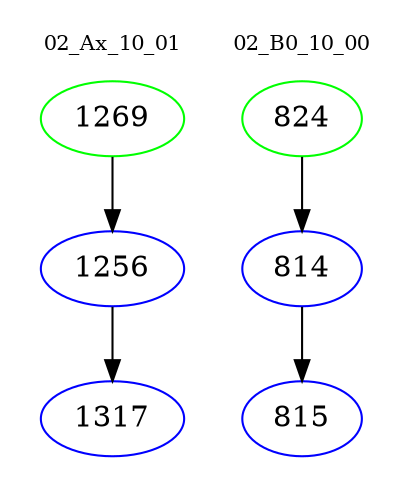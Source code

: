 digraph{
subgraph cluster_0 {
color = white
label = "02_Ax_10_01";
fontsize=10;
T0_1269 [label="1269", color="green"]
T0_1269 -> T0_1256 [color="black"]
T0_1256 [label="1256", color="blue"]
T0_1256 -> T0_1317 [color="black"]
T0_1317 [label="1317", color="blue"]
}
subgraph cluster_1 {
color = white
label = "02_B0_10_00";
fontsize=10;
T1_824 [label="824", color="green"]
T1_824 -> T1_814 [color="black"]
T1_814 [label="814", color="blue"]
T1_814 -> T1_815 [color="black"]
T1_815 [label="815", color="blue"]
}
}
